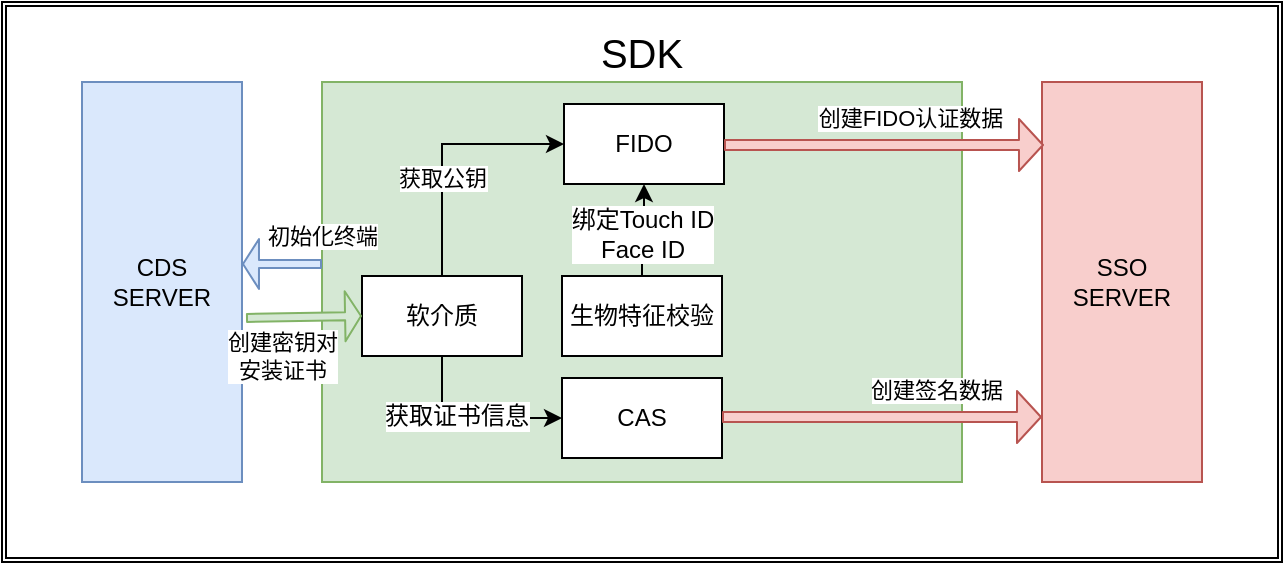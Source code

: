 <mxfile version="14.8.5" type="github">
  <diagram id="TxOR8wTqyYN5a8GMDEJV" name="Page-1">
    <mxGraphModel dx="946" dy="536" grid="1" gridSize="10" guides="1" tooltips="1" connect="1" arrows="1" fold="1" page="1" pageScale="1" pageWidth="827" pageHeight="1169" math="0" shadow="0">
      <root>
        <mxCell id="0" />
        <mxCell id="1" parent="0" />
        <mxCell id="EGGXxvqWK4PNYSUtuNdD-30" value="" style="shape=ext;double=1;rounded=0;whiteSpace=wrap;html=1;fontSize=12;verticalAlign=bottom;" parent="1" vertex="1">
          <mxGeometry x="94" y="80" width="640" height="280" as="geometry" />
        </mxCell>
        <mxCell id="EGGXxvqWK4PNYSUtuNdD-5" value="&lt;font style=&quot;font-size: 20px&quot;&gt;SDK&lt;/font&gt;" style="rounded=0;whiteSpace=wrap;html=1;fillColor=#d5e8d4;strokeColor=#82b366;labelPosition=center;verticalLabelPosition=top;align=center;verticalAlign=bottom;" parent="1" vertex="1">
          <mxGeometry x="254" y="120" width="320" height="200" as="geometry" />
        </mxCell>
        <mxCell id="EGGXxvqWK4PNYSUtuNdD-15" style="edgeStyle=orthogonalEdgeStyle;rounded=0;orthogonalLoop=1;jettySize=auto;html=1;entryX=0;entryY=0.5;entryDx=0;entryDy=0;exitX=0.5;exitY=0;exitDx=0;exitDy=0;" parent="1" source="EGGXxvqWK4PNYSUtuNdD-1" target="EGGXxvqWK4PNYSUtuNdD-4" edge="1">
          <mxGeometry relative="1" as="geometry" />
        </mxCell>
        <mxCell id="EGGXxvqWK4PNYSUtuNdD-16" value="获取公钥" style="edgeLabel;html=1;align=center;verticalAlign=middle;resizable=0;points=[];" parent="EGGXxvqWK4PNYSUtuNdD-15" vertex="1" connectable="0">
          <mxGeometry x="-0.231" relative="1" as="geometry">
            <mxPoint as="offset" />
          </mxGeometry>
        </mxCell>
        <mxCell id="EGGXxvqWK4PNYSUtuNdD-22" style="edgeStyle=orthogonalEdgeStyle;rounded=0;orthogonalLoop=1;jettySize=auto;html=1;entryX=0;entryY=0.5;entryDx=0;entryDy=0;fontSize=12;exitX=0.5;exitY=1;exitDx=0;exitDy=0;" parent="1" source="EGGXxvqWK4PNYSUtuNdD-1" target="EGGXxvqWK4PNYSUtuNdD-21" edge="1">
          <mxGeometry relative="1" as="geometry" />
        </mxCell>
        <mxCell id="EGGXxvqWK4PNYSUtuNdD-25" value="获取证书信息" style="edgeLabel;html=1;align=center;verticalAlign=middle;resizable=0;points=[];fontSize=12;" parent="EGGXxvqWK4PNYSUtuNdD-22" vertex="1" connectable="0">
          <mxGeometry x="-0.165" y="1" relative="1" as="geometry">
            <mxPoint as="offset" />
          </mxGeometry>
        </mxCell>
        <mxCell id="EGGXxvqWK4PNYSUtuNdD-1" value="软介质" style="rounded=0;whiteSpace=wrap;html=1;" parent="1" vertex="1">
          <mxGeometry x="274" y="217" width="80" height="40" as="geometry" />
        </mxCell>
        <mxCell id="EGGXxvqWK4PNYSUtuNdD-2" value="SSO&lt;br&gt;SERVER" style="rounded=0;whiteSpace=wrap;html=1;fillColor=#f8cecc;strokeColor=#b85450;" parent="1" vertex="1">
          <mxGeometry x="614" y="120" width="80" height="200" as="geometry" />
        </mxCell>
        <mxCell id="EGGXxvqWK4PNYSUtuNdD-4" value="FIDO" style="rounded=0;whiteSpace=wrap;html=1;" parent="1" vertex="1">
          <mxGeometry x="375" y="131" width="80" height="40" as="geometry" />
        </mxCell>
        <mxCell id="EGGXxvqWK4PNYSUtuNdD-6" value="CDS&lt;br&gt;SERVER" style="rounded=0;whiteSpace=wrap;html=1;fillColor=#dae8fc;strokeColor=#6c8ebf;" parent="1" vertex="1">
          <mxGeometry x="134" y="120" width="80" height="200" as="geometry" />
        </mxCell>
        <mxCell id="EGGXxvqWK4PNYSUtuNdD-8" value="" style="shape=flexArrow;endArrow=classic;html=1;entryX=1;entryY=0.25;entryDx=0;entryDy=0;exitX=0;exitY=0.25;exitDx=0;exitDy=0;width=4;endSize=2.33;fillColor=#dae8fc;strokeColor=#6c8ebf;" parent="1" edge="1">
          <mxGeometry width="50" height="50" relative="1" as="geometry">
            <mxPoint x="254" y="211" as="sourcePoint" />
            <mxPoint x="214" y="211" as="targetPoint" />
          </mxGeometry>
        </mxCell>
        <mxCell id="EGGXxvqWK4PNYSUtuNdD-12" value="初始化终端" style="edgeLabel;html=1;align=center;verticalAlign=middle;resizable=0;points=[];" parent="EGGXxvqWK4PNYSUtuNdD-8" vertex="1" connectable="0">
          <mxGeometry x="0.15" y="1" relative="1" as="geometry">
            <mxPoint x="23" y="-15" as="offset" />
          </mxGeometry>
        </mxCell>
        <mxCell id="EGGXxvqWK4PNYSUtuNdD-13" style="edgeStyle=orthogonalEdgeStyle;rounded=0;orthogonalLoop=1;jettySize=auto;html=1;entryX=0.5;entryY=1;entryDx=0;entryDy=0;" parent="1" source="EGGXxvqWK4PNYSUtuNdD-9" target="EGGXxvqWK4PNYSUtuNdD-4" edge="1">
          <mxGeometry relative="1" as="geometry" />
        </mxCell>
        <mxCell id="EGGXxvqWK4PNYSUtuNdD-17" value="&lt;font style=&quot;font-size: 12px;&quot;&gt;绑定Touch ID&lt;br style=&quot;font-size: 12px;&quot;&gt;Face ID&lt;/font&gt;" style="edgeLabel;html=1;align=center;verticalAlign=middle;resizable=0;points=[];fontSize=12;" parent="EGGXxvqWK4PNYSUtuNdD-13" vertex="1" connectable="0">
          <mxGeometry x="0.08" y="2" relative="1" as="geometry">
            <mxPoint x="1" y="3" as="offset" />
          </mxGeometry>
        </mxCell>
        <mxCell id="EGGXxvqWK4PNYSUtuNdD-9" value="生物特征校验" style="rounded=0;whiteSpace=wrap;html=1;" parent="1" vertex="1">
          <mxGeometry x="374" y="217" width="80" height="40" as="geometry" />
        </mxCell>
        <mxCell id="EGGXxvqWK4PNYSUtuNdD-11" value="创建密钥对&lt;br&gt;安装证书" style="shape=flexArrow;endArrow=classic;html=1;entryX=0;entryY=0.5;entryDx=0;entryDy=0;width=4;endSize=2.32;fillColor=#d5e8d4;strokeColor=#82b366;" parent="1" target="EGGXxvqWK4PNYSUtuNdD-1" edge="1">
          <mxGeometry x="-0.391" y="-19" width="50" height="50" relative="1" as="geometry">
            <mxPoint x="216" y="238" as="sourcePoint" />
            <mxPoint x="254" y="247" as="targetPoint" />
            <mxPoint as="offset" />
          </mxGeometry>
        </mxCell>
        <mxCell id="EGGXxvqWK4PNYSUtuNdD-21" value="CAS" style="rounded=0;whiteSpace=wrap;html=1;" parent="1" vertex="1">
          <mxGeometry x="374" y="268" width="80" height="40" as="geometry" />
        </mxCell>
        <mxCell id="EGGXxvqWK4PNYSUtuNdD-26" value="" style="shape=flexArrow;endArrow=classic;html=1;fontSize=12;exitX=1;exitY=0.5;exitDx=0;exitDy=0;width=5;endSize=3.67;fillColor=#f8cecc;strokeColor=#b85450;" parent="1" edge="1">
          <mxGeometry width="50" height="50" relative="1" as="geometry">
            <mxPoint x="454" y="287.5" as="sourcePoint" />
            <mxPoint x="614" y="287.5" as="targetPoint" />
          </mxGeometry>
        </mxCell>
        <mxCell id="EGGXxvqWK4PNYSUtuNdD-27" value="创建签名数据" style="edgeLabel;html=1;align=center;verticalAlign=middle;resizable=0;points=[];" parent="1" vertex="1" connectable="0">
          <mxGeometry x="561" y="274" as="geometry" />
        </mxCell>
        <mxCell id="EGGXxvqWK4PNYSUtuNdD-28" value="" style="shape=flexArrow;endArrow=classic;html=1;fontSize=12;exitX=1;exitY=0.5;exitDx=0;exitDy=0;width=5;endSize=3.67;fillColor=#f8cecc;strokeColor=#b85450;" parent="1" edge="1">
          <mxGeometry width="50" height="50" relative="1" as="geometry">
            <mxPoint x="455" y="151.5" as="sourcePoint" />
            <mxPoint x="615" y="151.5" as="targetPoint" />
          </mxGeometry>
        </mxCell>
        <mxCell id="EGGXxvqWK4PNYSUtuNdD-29" value="创建FIDO认证数据" style="edgeLabel;html=1;align=center;verticalAlign=middle;resizable=0;points=[];" parent="1" vertex="1" connectable="0">
          <mxGeometry x="548" y="138" as="geometry" />
        </mxCell>
      </root>
    </mxGraphModel>
  </diagram>
</mxfile>
